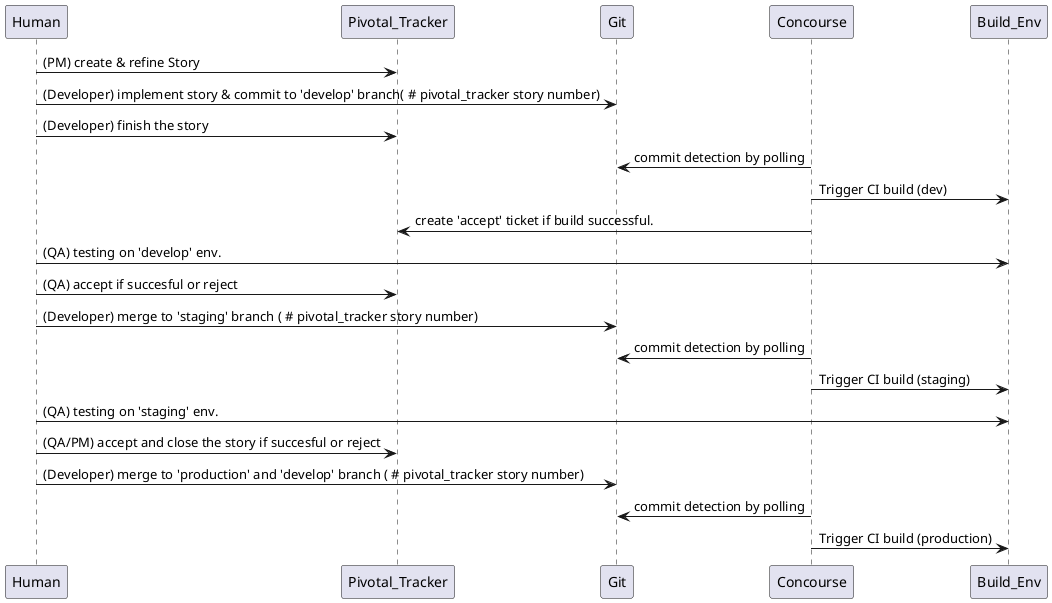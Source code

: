 this doc uses 'PlantUML integration'
see https://github.com/esteinberg/plantuml4idea

@startuml

Human -> Pivotal_Tracker: (PM) create & refine Story
Human -> Git: (Developer) implement story & commit to 'develop' branch( # pivotal_tracker story number)
Human -> Pivotal_Tracker: (Developer) finish the story
Concourse -> Git : commit detection by polling
Concourse -> Build_Env: Trigger CI build (dev)
Concourse -> Pivotal_Tracker: create 'accept' ticket if build successful.
Human -> Build_Env: (QA) testing on 'develop' env.
Human -> Pivotal_Tracker : (QA) accept if succesful or reject
Human -> Git: (Developer) merge to 'staging' branch ( # pivotal_tracker story number)
Concourse -> Git : commit detection by polling
Concourse -> Build_Env: Trigger CI build (staging)
Human -> Build_Env: (QA) testing on 'staging' env.
Human -> Pivotal_Tracker : (QA/PM) accept and close the story if succesful or reject
Human -> Git: (Developer) merge to 'production' and 'develop' branch ( # pivotal_tracker story number)
Concourse -> Git : commit detection by polling
Concourse -> Build_Env: Trigger CI build (production)

@enduml